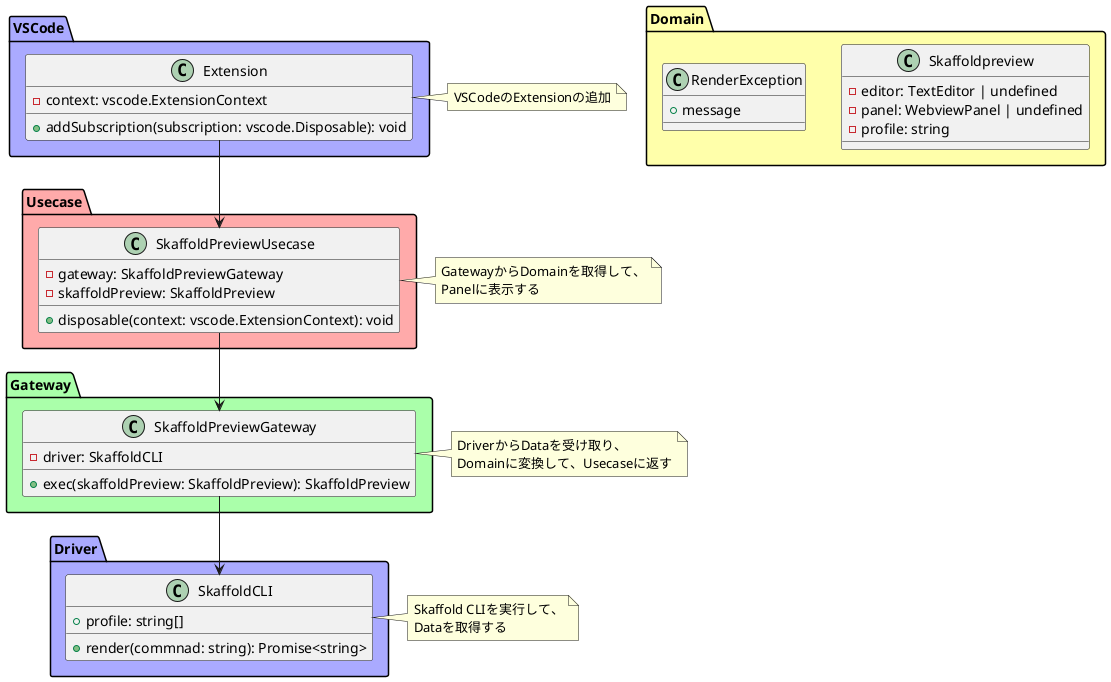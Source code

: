 @startuml

package VSCode #AAAAFF {
  class Extension {
    - context: vscode.ExtensionContext
    + addSubscription(subscription: vscode.Disposable): void
  }
}

package Domain #FFFFAA {
  class Skaffoldpreview {
    - editor: TextEditor | undefined
    - panel: WebviewPanel | undefined
    - profile: string
  }

  class RenderException {
    + message
  }
}

note right of Extension
  VSCodeのExtensionの追加
end note

package Usecase #FFAAAA {
  class SkaffoldPreviewUsecase {
    - gateway: SkaffoldPreviewGateway
    - skaffoldPreview: SkaffoldPreview
    + disposable(context: vscode.ExtensionContext): void
  }
}

note right of SkaffoldPreviewUsecase
  GatewayからDomainを取得して、
  Panelに表示する
end note

SkaffoldPreviewUsecase <-up- Extension

package Gateway #AAFFAA {
  class SkaffoldPreviewGateway {
    - driver: SkaffoldCLI
    + exec(skaffoldPreview: SkaffoldPreview): SkaffoldPreview
  }

  SkaffoldPreviewGateway <-up- SkaffoldPreviewUsecase
}

note right of SkaffoldPreviewGateway
  DriverからDataを受け取り、
  Domainに変換して、Usecaseに返す
end note

package Driver #AAAAFF {
  class SkaffoldCLI {
    + profile: string[]
    + render(commnad: string): Promise<string>
  }
}

note right of SkaffoldCLI
  Skaffold CLIを実行して、
  Dataを取得する
end note

SkaffoldCLI <-up- SkaffoldPreviewGateway

@enduml